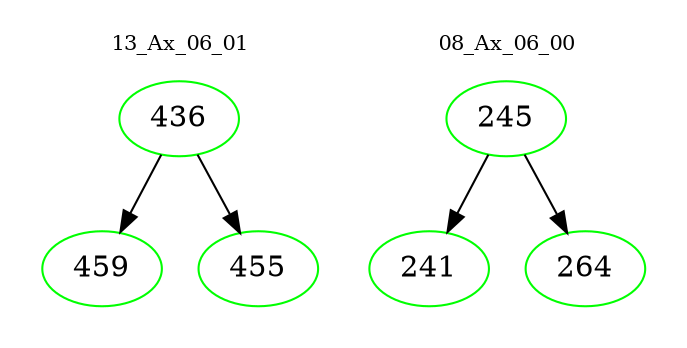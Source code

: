 digraph{
subgraph cluster_0 {
color = white
label = "13_Ax_06_01";
fontsize=10;
T0_436 [label="436", color="green"]
T0_436 -> T0_459 [color="black"]
T0_459 [label="459", color="green"]
T0_436 -> T0_455 [color="black"]
T0_455 [label="455", color="green"]
}
subgraph cluster_1 {
color = white
label = "08_Ax_06_00";
fontsize=10;
T1_245 [label="245", color="green"]
T1_245 -> T1_241 [color="black"]
T1_241 [label="241", color="green"]
T1_245 -> T1_264 [color="black"]
T1_264 [label="264", color="green"]
}
}
